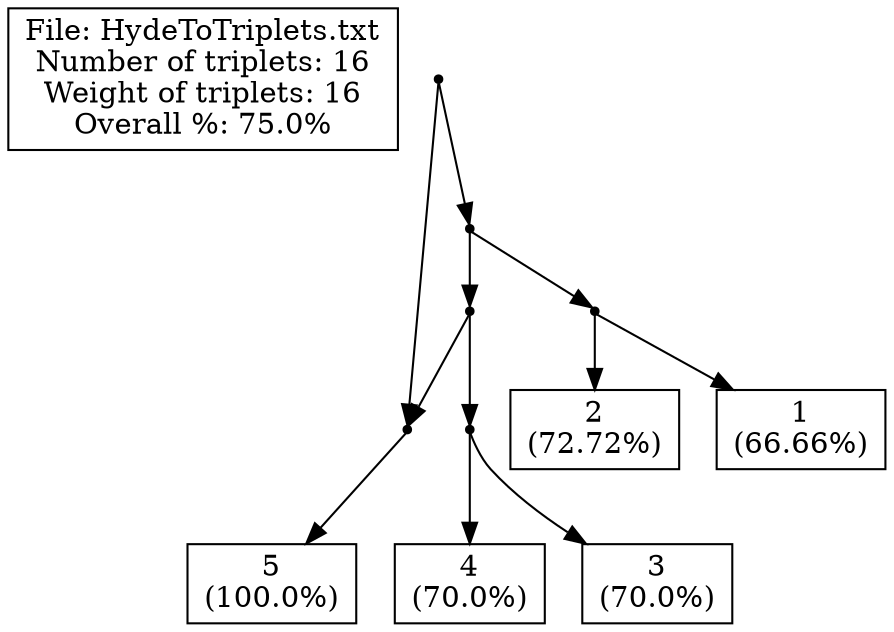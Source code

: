 // LEV1ATHAN Version 1.0, 21 september 2009
// COMMENT: Pre-processing the input file to count the leaves
// COMMENT: Pre-processing showed that there are 5 leaves in the input.
// SUMMARY: Input had 5 leaves.
// USER-SETTING: Will *not* post-process output to collapse edges.
// COMMENT: Triplet set is already dense.
// SUMMARY: There are 16 triplets in the input.
// SUMMARY: Total weight of input triplets is 16.
// SUMMARY: (Before post-processing)
// SUMMARY: We got 12 units of triplet weight, that's 75.0% of total weight.
// SUMMARY: In total 4 units of triplet weight were -not- consistent with the ouput network.
// SUMMARY: Output network contained 2 triplets -not- in the original input.
// SUMMARY: The symmetric difference is thus 4 + (1 * 2) = 6
// SUMMARY: (After post-processing)
strict digraph G1 {
edge [fontsize=8]
labelbox [shape=box, width=0.4, label="File: HydeToTriplets.txt\nNumber of triplets: 16\nWeight of triplets: 16\nOverall %: 75.0%"];
1000 [shape=point];
1001 [shape=point];
5 [shape=box, width=0.3, label="5\n(100.0%)"];
1003 [shape=point];
1004 [shape=point];
1 [shape=box, width=0.3, label="2\n(72.72%)"];
2 [shape=box, width=0.3, label="1\n(66.66%)"];
1007 [shape=point];
1008 [shape=point];
3 [shape=box, width=0.3, label="3\n(70.0%)"];
4 [shape=box, width=0.3, label="4\n(70.0%)"];
1000 -> 1001
1000 -> 1003
1001 -> 5
1003 -> 1004
1003 -> 1007
1004 -> 1
1004 -> 2
1007 -> 1008
1007 -> 1001
1008 -> 3
1008 -> 4
1001 -> 5
}
// SUMMARY: eNewick output: ((5)#H1,((2,1),((3,4),#H1)));
// SUMMARY: In total 4 units of triplet weight were -not- consistent with the ouput network.
// SUMMARY: Output network contained 2 triplets -not- in the original input.
// SUMMARY: Weight of missing triplets before contraction minus weight of missing triplets afterwards: 0
// SUMMARY: Number of surplus triplets before contraction minus number of surplus triplets afterwards: 0
// CONCLUSION: After post-processing we got 12 units of triplet weight, that's 75.0% of total weight (before post-processing this was 75.0%).
// CONCLUSION: After post-processing the symmetric difference is thus 4 + (1 * 2) = 6 (before post-processing this was 6)
// STAT: PERCENTAGE = 75.0
// STAT: NETWORK-TRIPLET SD = 6
